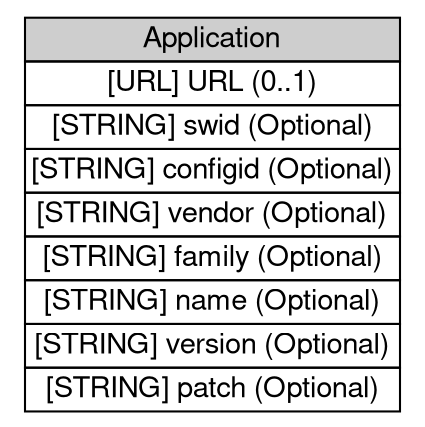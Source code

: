 digraph Application {
	graph [bb="0,0,195,197",
		rankdir=LR
	];
	node [label="\N"];
	Application	 [height=2.7361,
		label=<<table BORDER="0" CELLBORDER="1" CELLSPACING="0"> <tr> <td BGCOLOR="#CECECE" HREF="/html/IODEFv1/Application.html" TITLE="The Application class describes an application running on a System providing a Service. "><FONT FACE="Nimbus Sans L">Application</FONT></td> </tr>" %<tr><td  HREF="/html/IODEFv1/Application.html" TITLE="A URL describing the application."><FONT FACE="Nimbus Sans L">[URL] URL (0..1)</FONT></td></tr>%<tr><td  HREF="/html/IODEFv1/Application.html" TITLE="An identifier that can be used to reference this software."><FONT FACE="Nimbus Sans L">[STRING] swid (Optional)</FONT></td></tr>%<tr><td  HREF="/html/IODEFv1/Application.html" TITLE="An identifier that can be used to reference a particular configuration of this software."><FONT FACE="Nimbus Sans L">[STRING] configid (Optional)</FONT></td></tr>%<tr><td  HREF="/html/IODEFv1/Application.html" TITLE="Vendor name of the software."><FONT FACE="Nimbus Sans L">[STRING] vendor (Optional)</FONT></td></tr>%<tr><td  HREF="/html/IODEFv1/Application.html" TITLE="Family of the software."><FONT FACE="Nimbus Sans L">[STRING] family (Optional)</FONT></td></tr>%<tr><td  HREF="/html/IODEFv1/Application.html" TITLE="Name of the software."><FONT FACE="Nimbus Sans L">[STRING] name (Optional)</FONT></td></tr>%<tr><td  HREF="/html/IODEFv1/Application.html" TITLE="Version of the software."><FONT FACE="Nimbus Sans L">[STRING] version (Optional)</FONT></td></tr>%<tr><td  HREF="/html/IODEFv1/Application.html" TITLE="Patch or service pack level of the software."><FONT FACE="Nimbus Sans L">[STRING] patch (Optional)</FONT></td></tr>%</table>>,
		pos="97.5,98.5",
		shape=plaintext,
		width=2.7083];
}
